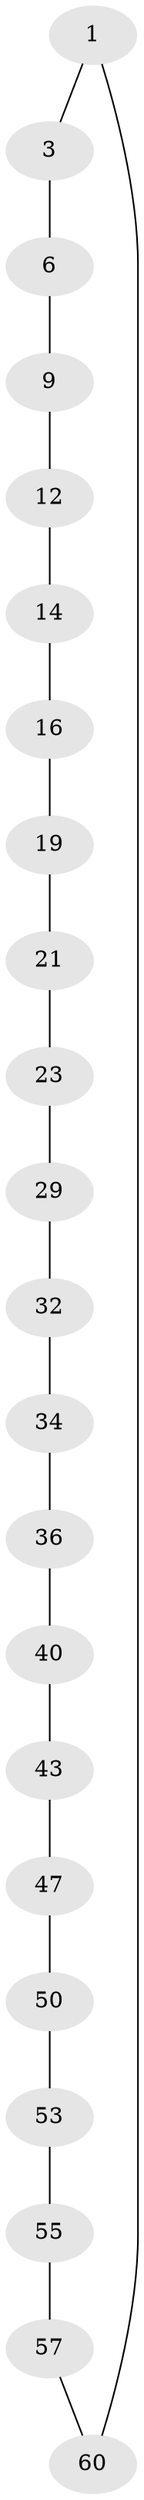 // original degree distribution, {2: 1.0}
// Generated by graph-tools (version 1.1) at 2025/20/03/04/25 18:20:21]
// undirected, 22 vertices, 22 edges
graph export_dot {
graph [start="1"]
  node [color=gray90,style=filled];
  1 [super="+2"];
  3 [super="+4"];
  6 [super="+7"];
  9 [super="+10"];
  12 [super="+13"];
  14 [super="+15"];
  16 [super="+17"];
  19 [super="+20"];
  21 [super="+22"];
  23 [super="+24"];
  29 [super="+30"];
  32 [super="+33"];
  34 [super="+35"];
  36 [super="+37"];
  40 [super="+41"];
  43 [super="+44"];
  47 [super="+48"];
  50 [super="+51"];
  53 [super="+54"];
  55 [super="+56"];
  57 [super="+58"];
  60 [super="+61"];
  1 -- 3;
  1 -- 60;
  3 -- 6;
  6 -- 9;
  9 -- 12;
  12 -- 14;
  14 -- 16;
  16 -- 19;
  19 -- 21;
  21 -- 23;
  23 -- 29;
  29 -- 32;
  32 -- 34;
  34 -- 36;
  36 -- 40;
  40 -- 43;
  43 -- 47;
  47 -- 50;
  50 -- 53;
  53 -- 55;
  55 -- 57;
  57 -- 60;
}
